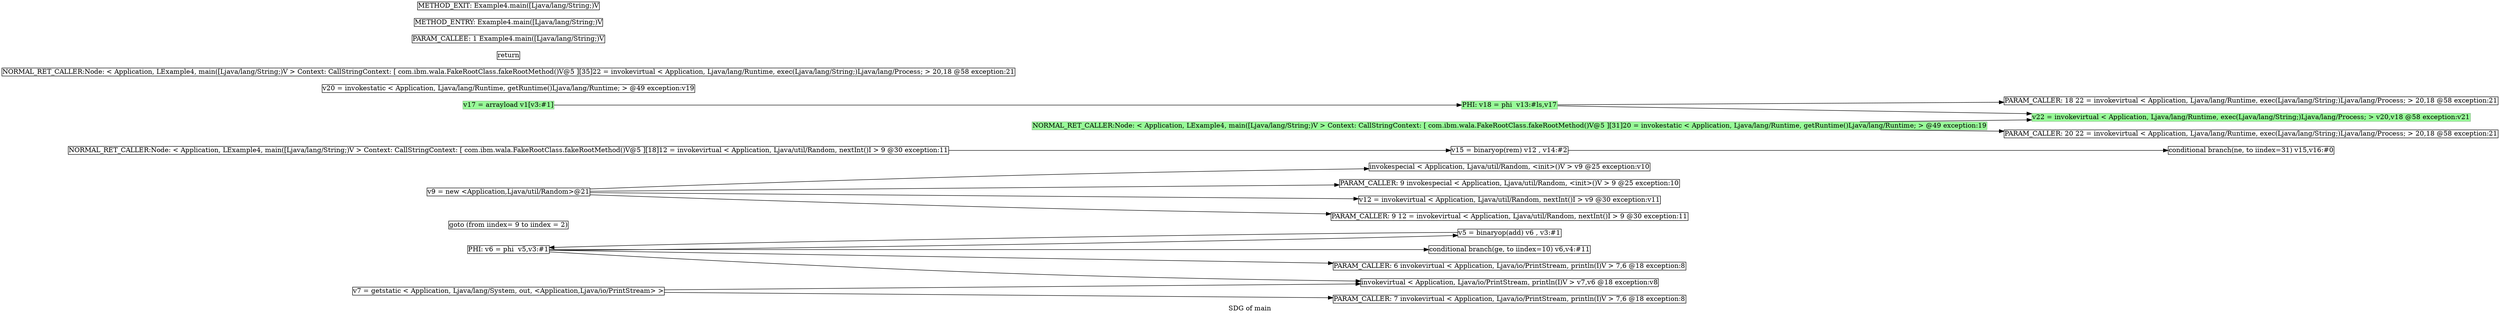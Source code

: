 digraph G {
	rankdir=LR
	graph[label="SDG of main"];
	node[style=filled,fillcolor ="white",shape=box,margin=0.02,width=0,height=0];
	N322[label="conditional branch(ge, to iindex=10) v6,v4:#11",fillcolor=white,color=black];
	N323[label="v5 = binaryop(add) v6 , v3:#1",fillcolor=white,color=black];
	N324[label="goto (from iindex= 9 to iindex = 2)",fillcolor=white,color=black];
	N325[label="v7 = getstatic < Application, Ljava/lang/System, out, <Application,Ljava/io/PrintStream> >",fillcolor=white,color=black];
	N326[label="invokevirtual < Application, Ljava/io/PrintStream, println(I)V > v7,v6 @18 exception:v8",fillcolor=white,color=black];
	N327[label="PARAM_CALLER: 7 invokevirtual < Application, Ljava/io/PrintStream, println(I)V > 7,6 @18 exception:8",fillcolor=white,color=black];
	N328[label="PARAM_CALLER: 6 invokevirtual < Application, Ljava/io/PrintStream, println(I)V > 7,6 @18 exception:8",fillcolor=white,color=black];
	N329[label="v9 = new <Application,Ljava/util/Random>@21",fillcolor=white,color=black];
	N330[label="invokespecial < Application, Ljava/util/Random, <init>()V > v9 @25 exception:v10",fillcolor=white,color=black];
	N331[label="PARAM_CALLER: 9 invokespecial < Application, Ljava/util/Random, <init>()V > 9 @25 exception:10",fillcolor=white,color=black];
	N332[label="v12 = invokevirtual < Application, Ljava/util/Random, nextInt()I > v9 @30 exception:v11",fillcolor=white,color=black];
	N333[label="PARAM_CALLER: 9 12 = invokevirtual < Application, Ljava/util/Random, nextInt()I > 9 @30 exception:11",fillcolor=white,color=black];
	N334[label="NORMAL_RET_CALLER:Node: < Application, LExample4, main([Ljava/lang/String;)V > Context: CallStringContext: [ com.ibm.wala.FakeRootClass.fakeRootMethod()V@5 ][18]12 = invokevirtual < Application, Ljava/util/Random, nextInt()I > 9 @30 exception:11",fillcolor=white,color=black];
	N335[label="v15 = binaryop(rem) v12 , v14:#2",fillcolor=white,color=black];
	N336[label="conditional branch(ne, to iindex=31) v15,v16:#0",fillcolor=white,color=black];
	N337[label="v17 = arrayload v1[v3:#1]",fillcolor=palegreen,color=darkseagreen];
	N338[label="v20 = invokestatic < Application, Ljava/lang/Runtime, getRuntime()Ljava/lang/Runtime; > @49 exception:v19",fillcolor=white,color=black];
	N339[label="NORMAL_RET_CALLER:Node: < Application, LExample4, main([Ljava/lang/String;)V > Context: CallStringContext: [ com.ibm.wala.FakeRootClass.fakeRootMethod()V@5 ][31]20 = invokestatic < Application, Ljava/lang/Runtime, getRuntime()Ljava/lang/Runtime; > @49 exception:19",fillcolor=palegreen,color=darkseagreen];
	N340[label="v22 = invokevirtual < Application, Ljava/lang/Runtime, exec(Ljava/lang/String;)Ljava/lang/Process; > v20,v18 @58 exception:v21",fillcolor=palegreen,color=darkseagreen];
	N341[label="PARAM_CALLER: 20 22 = invokevirtual < Application, Ljava/lang/Runtime, exec(Ljava/lang/String;)Ljava/lang/Process; > 20,18 @58 exception:21",fillcolor=white,color=black];
	N342[label="PARAM_CALLER: 18 22 = invokevirtual < Application, Ljava/lang/Runtime, exec(Ljava/lang/String;)Ljava/lang/Process; > 20,18 @58 exception:21",fillcolor=white,color=black];
	N343[label="NORMAL_RET_CALLER:Node: < Application, LExample4, main([Ljava/lang/String;)V > Context: CallStringContext: [ com.ibm.wala.FakeRootClass.fakeRootMethod()V@5 ][35]22 = invokevirtual < Application, Ljava/lang/Runtime, exec(Ljava/lang/String;)Ljava/lang/Process; > 20,18 @58 exception:21",fillcolor=white,color=black];
	N344[label="return",fillcolor=white,color=black];
	N345[label="PHI: v6 = phi  v5,v3:#1",fillcolor=white,color=black];
	N346[label="PHI: v18 = phi  v13:#ls,v17",fillcolor=palegreen,color=darkseagreen];
	N347[label="PARAM_CALLEE: 1 Example4.main([Ljava/lang/String;)V",fillcolor=white,color=black];
	N348[label="METHOD_ENTRY: Example4.main([Ljava/lang/String;)V",fillcolor=white,color=black];
	N349[label="METHOD_EXIT: Example4.main([Ljava/lang/String;)V",fillcolor=white,color=black];
	N323 -> N345[color="black",style=solid];
	N325 -> N326[color="black",style=solid];
	N325 -> N327[color="black",style=solid];
	N329 -> N330[color="black",style=solid];
	N329 -> N331[color="black",style=solid];
	N329 -> N332[color="black",style=solid];
	N329 -> N333[color="black",style=solid];
	N334 -> N335[color="black",style=solid];
	N335 -> N336[color="black",style=solid];
	N337 -> N346[color="black",style=solid];
	N339 -> N340[color="black",style=solid];
	N339 -> N341[color="black",style=solid];
	N345 -> N322[color="black",style=solid];
	N345 -> N323[color="black",style=solid];
	N345 -> N326[color="black",style=solid];
	N345 -> N328[color="black",style=solid];
	N346 -> N340[color="black",style=solid];
	N346 -> N342[color="black",style=solid];
}
